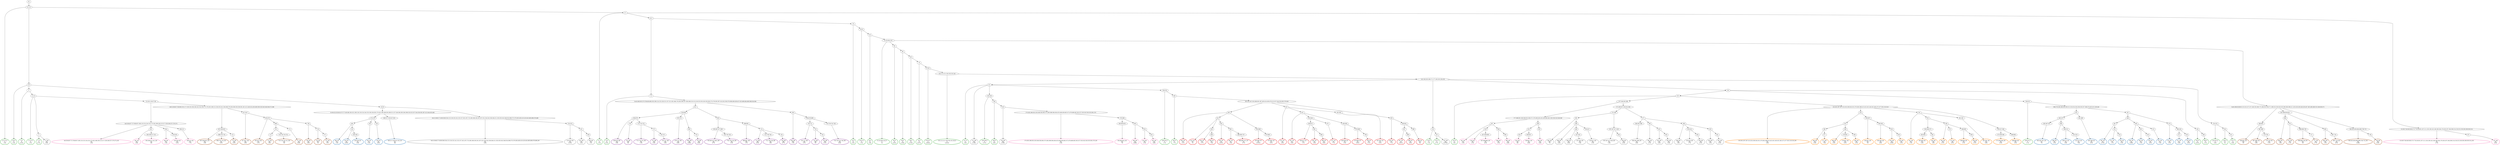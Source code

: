 digraph T {
	{
		rank=same
		396 [penwidth=3,colorscheme=set19,color=3,label="0;1;2;3_P\nP\n1.8%"]
		394 [penwidth=3,colorscheme=set19,color=3,label="4;6_P\nP\n4.4%"]
		392 [penwidth=3,colorscheme=set19,color=3,label="8_P\nP\n0.32%"]
		390 [penwidth=3,colorscheme=set19,color=3,label="11;13_P\nP\n1.5%"]
		388 [penwidth=3,colorscheme=set19,color=3,label="17_P\nP\n6.7%"]
		386 [penwidth=3,colorscheme=set19,color=3,label="5;7_P\nP\n2.5%"]
		383 [penwidth=3,colorscheme=set19,color=3,label="14_P\nP\n6.5%"]
		381 [penwidth=3,colorscheme=set19,color=3,label="16_P\nP\n3.5%"]
		379 [penwidth=3,colorscheme=set19,color=3,label="19;23_P\nP\n1.3%"]
		377 [penwidth=3,colorscheme=set19,color=3,label="29_P\nP\n1.8%"]
		375 [penwidth=3,colorscheme=set19,color=3,label="31;33;38;41;45_P\nP\n1%"]
		373 [penwidth=3,colorscheme=set19,color=3,label="60_P\nP\n0.61%"]
		371 [penwidth=3,colorscheme=set19,color=3,label="66_P\nP\n0.39%"]
		369 [penwidth=3,colorscheme=set19,color=3,label="68_P\nP\n0.23%"]
		367 [penwidth=3,colorscheme=set19,color=3,label="78_P\nP\n0.07%"]
		365 [penwidth=3,colorscheme=set19,color=3,label="87;92_P\nP\n0.064%"]
		363 [penwidth=3,colorscheme=set19,color=3,label="102;112;121;126;130;135;140_P\nP\n0.032%"]
		360 [penwidth=3,colorscheme=set19,color=3,label="211_P\nP\n2.6%"]
		358 [penwidth=3,colorscheme=set19,color=3,label="226;239_P\nP\n0.21%"]
		356 [penwidth=3,colorscheme=set19,color=3,label="248_P\nP\n6.9%"]
		354 [penwidth=3,colorscheme=set19,color=3,label="238;254_P\nP\n2.1%"]
		352 [penwidth=3,colorscheme=set19,color=3,label="263_P\nP\n7.7%"]
		350 [penwidth=3,colorscheme=set19,color=3,label="216_P\nP\n1.2%"]
		348 [penwidth=3,colorscheme=set19,color=3,label="247_P\nP\n8.7%"]
		345 [penwidth=3,colorscheme=set19,color=3,label="225_P\nP\n13%"]
		343 [penwidth=3,colorscheme=set19,color=3,label="236;252_P\nP\n5.1%"]
		341 [penwidth=3,colorscheme=set19,color=3,label="245_P\nP\n0.61%"]
		339 [penwidth=3,colorscheme=set19,color=3,label="260_P\nP\n5.2%"]
		337 [penwidth=3,colorscheme=set19,color=3,label="224;232_P\nP\n3.8%"]
		335 [penwidth=3,colorscheme=set19,color=3,label="244_P\nP\n2%"]
		333 [penwidth=3,colorscheme=set19,color=3,label="251_P\nP\n8.6%"]
		328 [penwidth=3,colorscheme=set19,color=2,label="494_M1\nM1\n1.4%"]
		326 [penwidth=3,colorscheme=set19,color=2,label="518_M1\nM1\n0.82%"]
		324 [penwidth=3,colorscheme=set19,color=2,label="530;538_M1\nM1\n5.9%"]
		322 [penwidth=3,colorscheme=set19,color=2,label="503_M1\nM1\n5.4%"]
		320 [penwidth=3,colorscheme=set19,color=2,label="529_M1\nM1\n6.6%"]
		318 [penwidth=3,colorscheme=set19,color=2,label="493;517;528;547;555_M1\nM1\n6%"]
		313 [penwidth=3,colorscheme=set19,color=2,label="482;497;507_M1\nM1\n7%"]
		311 [penwidth=3,colorscheme=set19,color=2,label="488_M1\nM1\n5.3%"]
		309 [penwidth=3,colorscheme=set19,color=2,label="506;513_M1\nM1\n5.9%"]
		307 [penwidth=3,colorscheme=set19,color=2,label="522;525_M1\nM1\n7.8%"]
		305 [penwidth=3,colorscheme=set19,color=2,label="481;496_M1\nM1\n8.5%"]
		301 [penwidth=3,colorscheme=set19,color=2,label="487_M1\nM1\n0.15%"]
		299 [penwidth=3,colorscheme=set19,color=2,label="521_M1\nM1\n1.1%"]
		297 [penwidth=3,colorscheme=set19,color=2,label="524_M1\nM1\n5.5%"]
		295 [penwidth=3,colorscheme=set19,color=2,label="495_M1\nM1\n0.96%"]
		293 [penwidth=3,colorscheme=set19,color=2,label="505_M1\nM1\n1.5%"]
		291 [penwidth=3,colorscheme=set19,color=2,label="520_M1\nM1\n6.4%"]
		289 [penwidth=3,colorscheme=set19,color=2,label="512_M1\nM1\n7.4%"]
		287 [penwidth=3,colorscheme=set19,color=2,label="474_M1\nM1\n2.3%"]
		284 [penwidth=3,colorscheme=set19,color=2,label="511_M1\nM1\n5.6%"]
		282 [penwidth=3,colorscheme=set19,color=2,label="519_M1\nM1\n8.4%"]
		279 [penwidth=3,colorscheme=set19,color=8,label="44;53;64;67;72;76;90;97;106;110;125;134;155;173;182;186;193;213;217;229;249;257;270;274_M2\nM2\n1.5%"]
		277 [penwidth=3,colorscheme=set19,color=8,label="291_M2\nM2\n2.6%"]
		275 [penwidth=3,colorscheme=set19,color=8,label="305;309;317;321_M2\nM2\n8%"]
		273 [penwidth=3,colorscheme=set19,color=8,label="304_M2\nM2\n1.5%"]
		271 [penwidth=3,colorscheme=set19,color=8,label="316;328_M2\nM2\n6.2%"]
		269 [penwidth=3,colorscheme=set19,color=8,label="308;315_M2\nM2\n7.7%"]
		266 [penwidth=3,colorscheme=set19,color=8,label="273;282;296;302;320;348;358;365;375;383;389;394;404;423;446;456;462;472;478;486;492;502;527;535;542;545;553;561;570_M2\nM2\n2.3%"]
		263 [penwidth=3,colorscheme=set19,color=8,label="595;604;623_M2\nM2\n7%"]
		261 [penwidth=3,colorscheme=set19,color=8,label="603_M2\nM2\n0.66%"]
		259 [penwidth=3,colorscheme=set19,color=8,label="614_M2\nM2\n5.2%"]
		257 [penwidth=3,colorscheme=set19,color=8,label="622_M2\nM2\n6.8%"]
		253 [penwidth=3,colorscheme=set19,color=8,label="587_M2\nM2\n2.5%"]
		251 [penwidth=3,colorscheme=set19,color=8,label="616_M2\nM2\n2.2%"]
		249 [penwidth=3,colorscheme=set19,color=8,label="637;649;663_M2\nM2\n6.2%"]
		247 [penwidth=3,colorscheme=set19,color=8,label="648_M2\nM2\n2.5%"]
		245 [penwidth=3,colorscheme=set19,color=8,label="662_M2\nM2\n6.6%"]
		241 [penwidth=3,colorscheme=set19,color=8,label="624_M2\nM2\n8%"]
		239 [penwidth=3,colorscheme=set19,color=8,label="636;647_M2\nM2\n6.6%"]
		237 [penwidth=3,colorscheme=set19,color=8,label="635_M2\nM2\n5.8%"]
		235 [penwidth=3,colorscheme=set19,color=8,label="22;28;37;40;49;59;65;73;77;81;83;91;107;111;120;139;142;148;160;164;179;183;187;194;206;214;218;222;230;283;290;303;314_M2\nM2\n3.7%"]
		233 [penwidth=3,colorscheme=set19,color=8,label="327_M2\nM2\n6.4%"]
		232 [penwidth=3,colorscheme=set19,color=9,label="17_M3\nM3\n3.6%"]
		230 [penwidth=3,colorscheme=set19,color=9,label="34;51;56;62;71;80;95;99;104;115;118;132;141;152;157;161;167;174;180;188;195;201;207;231;234;242;258;284;311;333;335;342;349;354;366;373;379;393;400;410;419;443;460;469;476;499_M3\nM3\n5.6%"]
		228 [penwidth=3,colorscheme=set19,color=9,label="514;523_M3\nM3\n0.53%"]
		226 [penwidth=3,colorscheme=set19,color=9,label="531_M3\nM3\n4.4%"]
		224 [penwidth=3,colorscheme=set19,color=9,label="539_M3\nM3\n11%"]
		223 [penwidth=3,colorscheme=set19,color=9,label="211_M3\nM3\n0.16%"]
		222 [penwidth=3,colorscheme=set19,color=9,label="255_M3\nM3\n0.29%"]
		221 [penwidth=3,colorscheme=set19,color=9,label="247_M3\nM3\n0.076%"]
		217 [penwidth=3,colorscheme=set19,color=9,label="392_M3\nM3\n7%"]
		215 [penwidth=3,colorscheme=set19,color=9,label="398_M3\nM3\n4.4%"]
		213 [penwidth=3,colorscheme=set19,color=9,label="408_M3\nM3\n0.9%"]
		211 [penwidth=3,colorscheme=set19,color=9,label="437;442_M3\nM3\n7.4%"]
		209 [penwidth=3,colorscheme=set19,color=9,label="418;427_M3\nM3\n5.2%"]
		207 [penwidth=3,colorscheme=set19,color=9,label="397;407;417;426_M3\nM3\n1.4%"]
		205 [penwidth=3,colorscheme=set19,color=9,label="436_M3\nM3\n6.4%"]
		202 [penwidth=3,colorscheme=set19,color=9,label="384;391;396_M3\nM3\n5.8%"]
		200 [penwidth=3,colorscheme=set19,color=9,label="395_M3\nM3\n4.1%"]
		198 [penwidth=3,colorscheme=set19,color=9,label="425_M3\nM3\n4.4%"]
		196 [penwidth=3,colorscheme=set19,color=9,label="435_M3\nM3\n5.4%"]
		194 [penwidth=3,colorscheme=set19,color=9,label="406_M3\nM3\n1.9%"]
		192 [penwidth=3,colorscheme=set19,color=9,label="416;424_M3\nM3\n1.7%"]
		190 [penwidth=3,colorscheme=set19,color=9,label="434_M3\nM3\n9.2%"]
		188 [penwidth=3,colorscheme=set19,color=9,label="433_M3\nM3\n2.5%"]
		186 [penwidth=3,colorscheme=set19,color=9,label="441_M3\nM3\n6.3%"]
		183 [penwidth=3,colorscheme=set19,color=7,label="607;638;653_M4\nM4\n1.8%"]
		181 [penwidth=3,colorscheme=set19,color=7,label="689;702;734_M4\nM4\n6.5%"]
		179 [penwidth=3,colorscheme=set19,color=7,label="713_M4\nM4\n6.5%"]
		177 [penwidth=3,colorscheme=set19,color=7,label="617;627_M4\nM4\n2.8%"]
		175 [penwidth=3,colorscheme=set19,color=7,label="652;675_M4\nM4\n5.1%"]
		171 [penwidth=3,colorscheme=set19,color=7,label="712_M4\nM4\n10%"]
		169 [penwidth=3,colorscheme=set19,color=7,label="719;728;733;741_M4\nM4\n5%"]
		167 [penwidth=3,colorscheme=set19,color=7,label="711_M4\nM4\n6.9%"]
		165 [penwidth=3,colorscheme=set19,color=7,label="700_M4\nM4\n3.9%"]
		163 [penwidth=3,colorscheme=set19,color=7,label="718_M4\nM4\n1%"]
		161 [penwidth=3,colorscheme=set19,color=7,label="727_M4\nM4\n12%"]
		158 [penwidth=3,colorscheme=set19,color=7,label="588;665_M4\nM4\n2%"]
		156 [penwidth=3,colorscheme=set19,color=7,label="687;699_M4\nM4\n2.6%"]
		154 [penwidth=3,colorscheme=set19,color=7,label="710;726_M4\nM4\n5.1%"]
		151 [penwidth=3,colorscheme=set19,color=7,label="664_M4\nM4\n1.8%"]
		149 [penwidth=3,colorscheme=set19,color=7,label="674_M4\nM4\n1.1%"]
		147 [penwidth=3,colorscheme=set19,color=7,label="686;698;709_M4\nM4\n2%"]
		145 [penwidth=3,colorscheme=set19,color=7,label="717_M4\nM4\n5.7%"]
		143 [penwidth=3,colorscheme=set19,color=7,label="685_M4\nM4\n1.5%"]
		141 [penwidth=3,colorscheme=set19,color=7,label="697;716_M4\nM4\n9.2%"]
		139 [penwidth=3,colorscheme=set19,color=7,label="605;625;650;684;696;708;725_M4\nM4\n0.48%"]
		137 [penwidth=3,colorscheme=set19,color=7,label="738_M4\nM4\n6.4%"]
		135 [penwidth=3,colorscheme=set19,color=5,label="253;261;267;287;313;325;339;345;351;370;382;388;415;422;431;445;451;461;471;477;501;510;516_M5\nM5\n2.9%"]
		131 [penwidth=3,colorscheme=set19,color=5,label="560_M5\nM5\n0.4%"]
		129 [penwidth=3,colorscheme=set19,color=5,label="577_M5\nM5\n7.4%"]
		127 [penwidth=3,colorscheme=set19,color=5,label="568_M5\nM5\n4.5%"]
		125 [penwidth=3,colorscheme=set19,color=5,label="576;601_M5\nM5\n8.2%"]
		123 [penwidth=3,colorscheme=set19,color=5,label="594_M5\nM5\n5.2%"]
		121 [penwidth=3,colorscheme=set19,color=5,label="559;567_M5\nM5\n2%"]
		119 [penwidth=3,colorscheme=set19,color=5,label="583;593_M5\nM5\n4.6%"]
		117 [penwidth=3,colorscheme=set19,color=5,label="610_M5\nM5\n0.36%"]
		115 [penwidth=3,colorscheme=set19,color=5,label="618_M5\nM5\n5.2%"]
		113 [penwidth=3,colorscheme=set19,color=5,label="541_M5\nM5\n1.2%"]
		109 [penwidth=3,colorscheme=set19,color=5,label="582;600_M5\nM5\n5.4%"]
		107 [penwidth=3,colorscheme=set19,color=5,label="592_M5\nM5\n10%"]
		105 [penwidth=3,colorscheme=set19,color=5,label="565_M5\nM5\n6.1%"]
		103 [penwidth=3,colorscheme=set19,color=5,label="574_M5\nM5\n6.3%"]
		101 [penwidth=3,colorscheme=set19,color=5,label="599;609_M5\nM5\n3.1%"]
		99 [penwidth=3,colorscheme=set19,color=5,label="639_M5\nM5\n6.1%"]
		97 [penwidth=3,colorscheme=set19,color=5,label="581;591_M5\nM5\n5.9%"]
		94 [penwidth=3,colorscheme=set19,color=5,label="573;580;590_M5\nM5\n9.3%"]
		92 [penwidth=3,colorscheme=set19,color=5,label="589;608_M5\nM5\n5.2%"]
		87 [penwidth=3,colorscheme=set19,color=4,label="656;679_M6\nM6\n2.9%"]
		85 [penwidth=3,colorscheme=set19,color=4,label="705_M6\nM6\n5%"]
		83 [penwidth=3,colorscheme=set19,color=4,label="715;724;732_M6\nM6\n1.3%"]
		81 [penwidth=3,colorscheme=set19,color=4,label="737_M6\nM6\n3.4%"]
		79 [penwidth=3,colorscheme=set19,color=4,label="745;747_M6\nM6\n5.4%"]
		77 [penwidth=3,colorscheme=set19,color=4,label="678;731_M6\nM6\n6.9%"]
		75 [penwidth=3,colorscheme=set19,color=4,label="693_M6\nM6\n0.96%"]
		73 [penwidth=3,colorscheme=set19,color=4,label="723_M6\nM6\n6.8%"]
		70 [penwidth=3,colorscheme=set19,color=4,label="655;667;677;692_M6\nM6\n8.7%"]
		68 [penwidth=3,colorscheme=set19,color=4,label="704;730;740_M6\nM6\n5.2%"]
		66 [penwidth=3,colorscheme=set19,color=4,label="666;691_M6\nM6\n1.1%"]
		64 [penwidth=3,colorscheme=set19,color=4,label="714_M6\nM6\n8.3%"]
		62 [penwidth=3,colorscheme=set19,color=4,label="722;736;739_M6\nM6\n10%"]
		60 [penwidth=3,colorscheme=set19,color=4,label="744_M6\nM6\n9.7%"]
		58 [penwidth=3,colorscheme=set19,color=4,label="628_M6\nM6\n1.5%"]
		55 [penwidth=3,colorscheme=set19,color=4,label="703;721_M6\nM6\n4.1%"]
		53 [penwidth=3,colorscheme=set19,color=4,label="735_M6\nM6\n3%"]
		51 [penwidth=3,colorscheme=set19,color=4,label="743_M6\nM6\n6.1%"]
		49 [penwidth=3,colorscheme=set19,color=4,label="720;729;742;746_M6\nM6\n9.4%"]
		46 [penwidth=3,colorscheme=set19,color=1,label="602_M7\nM7\n4.1%"]
		44 [penwidth=3,colorscheme=set19,color=1,label="613_M7\nM7\n1%"]
		42 [penwidth=3,colorscheme=set19,color=1,label="634_M7\nM7\n3.7%"]
		40 [penwidth=3,colorscheme=set19,color=1,label="646_M7\nM7\n7.9%"]
		38 [penwidth=3,colorscheme=set19,color=1,label="645_M7\nM7\n0.02%"]
		36 [penwidth=3,colorscheme=set19,color=1,label="661_M7\nM7\n1.8%"]
		34 [penwidth=3,colorscheme=set19,color=1,label="683;695;707_M7\nM7\n6.7%"]
		32 [penwidth=3,colorscheme=set19,color=1,label="633;660_M7\nM7\n0.023%"]
		30 [penwidth=3,colorscheme=set19,color=1,label="673;682_M7\nM7\n6.5%"]
		28 [penwidth=3,colorscheme=set19,color=1,label="612_M7\nM7\n4.8%"]
		26 [penwidth=3,colorscheme=set19,color=1,label="621_M7\nM7\n3.8%"]
		23 [penwidth=3,colorscheme=set19,color=1,label="659;672_M7\nM7\n1.1%"]
		21 [penwidth=3,colorscheme=set19,color=1,label="681_M7\nM7\n3.8%"]
		19 [penwidth=3,colorscheme=set19,color=1,label="694_M7\nM7\n6.6%"]
		17 [penwidth=3,colorscheme=set19,color=1,label="671_M7\nM7\n7.1%"]
		15 [penwidth=3,colorscheme=set19,color=1,label="643;658_M7\nM7\n3.3%"]
		13 [penwidth=3,colorscheme=set19,color=1,label="670;680_M7\nM7\n0.62%"]
		11 [penwidth=3,colorscheme=set19,color=1,label="706_M7\nM7\n5.1%"]
		9 [penwidth=3,colorscheme=set19,color=1,label="631;642_M7\nM7\n8.3%"]
		7 [penwidth=3,colorscheme=set19,color=1,label="620_M7\nM7\n7.1%"]
		4 [penwidth=3,colorscheme=set19,color=1,label="657_M7\nM7\n0.81%"]
		2 [penwidth=3,colorscheme=set19,color=1,label="669_M7\nM7\n6.9%"]
		0 [penwidth=3,colorscheme=set19,color=1,label="668_M7\nM7\n9%"]
	}
	398 [label="GL"]
	397 [label="0;1;2;3"]
	395 [label="4;6"]
	393 [label="8"]
	391 [label="11;13"]
	389 [label="17"]
	387 [label="5;7"]
	385 [label="9;12"]
	384 [label="14"]
	382 [label="16"]
	380 [label="19;23"]
	378 [label="29"]
	376 [label="31;33;38;41;45"]
	374 [label="60"]
	372 [label="66"]
	370 [label="68"]
	368 [label="78"]
	366 [label="87;92"]
	364 [label="102;112;121;126;130;135;140"]
	362 [label="143;149;163;166;171;177;185;191;204;205"]
	361 [label="211"]
	359 [label="226;239"]
	357 [label="248"]
	355 [label="238;254"]
	353 [label="263"]
	351 [label="216"]
	349 [label="247"]
	347 [label="220"]
	346 [label="225"]
	344 [label="236;252"]
	342 [label="245"]
	340 [label="260"]
	338 [label="224;232"]
	336 [label="244"]
	334 [label="251"]
	332 [label="10;20"]
	331 [label="25;30;32;35;39;43;47;57;74;85;96;100;101;109;116;119;124;144;153;156;158;165;170;181;190;198;203;209;221;227;240;264;285;294;299;318;323;337;344;356;362;367;413;444;455;463"]
	330 [label="473;479"]
	329 [label="494"]
	327 [label="518"]
	325 [label="530;538"]
	323 [label="503"]
	321 [label="529"]
	319 [label="493;517;528;547;555"]
	317 [label="266;276;280;286;295;300;312;319;324;334;338;350;357;368;374;402;421;429;440"]
	316 [label="452"]
	315 [label="465;475"]
	314 [label="482;497;507"]
	312 [label="488"]
	310 [label="506;513"]
	308 [label="522;525"]
	306 [label="481;496"]
	304 [label="457"]
	303 [label="464"]
	302 [label="487"]
	300 [label="521"]
	298 [label="524"]
	296 [label="495"]
	294 [label="505"]
	292 [label="520"]
	290 [label="512"]
	288 [label="474"]
	286 [label="480;504"]
	285 [label="511"]
	283 [label="519"]
	281 [label="15;18;21;26;27;36"]
	280 [label="44;53;64;67;72;76;90;97;106;110;125;134;155;173;182;186;193;213;217;229;249;257;270;274"]
	278 [label="291"]
	276 [label="305;309;317;321"]
	274 [label="304"]
	272 [label="316;328"]
	270 [label="308;315"]
	268 [label="255"]
	267 [label="273;282;296;302;320;348;358;365;375;383;389;394;404;423;446;456;462;472;478;486;492;502;527;535;542;545;553;561;570"]
	265 [label="579;586"]
	264 [label="595;604;623"]
	262 [label="603"]
	260 [label="614"]
	258 [label="622"]
	256 [label="237;246;262;268"]
	255 [label="277;288;301;340;346;352;363;371;376;390;405;432;450;485;491;500;536;543;546;569"]
	254 [label="587"]
	252 [label="616"]
	250 [label="637;649;663"]
	248 [label="648"]
	246 [label="662"]
	244 [label="596"]
	243 [label="615"]
	242 [label="624"]
	240 [label="636;647"]
	238 [label="635"]
	236 [label="22;28;37;40;49;59;65;73;77;81;83;91;107;111;120;139;142;148;160;164;179;183;187;194;206;214;218;222;230;283;290;303;314"]
	234 [label="327"]
	231 [label="34;51;56;62;71;80;95;99;104;115;118;132;141;152;157;161;167;174;180;188;195;201;207;231;234;242;258;284;311;333;335;342;349;354;366;373;379;393;400;410;419;443;460;469;476;499"]
	229 [label="514;523"]
	227 [label="531"]
	225 [label="539"]
	220 [label="272;289;307;326;341;364"]
	219 [label="372;385"]
	218 [label="392"]
	216 [label="398"]
	214 [label="408"]
	212 [label="437;442"]
	210 [label="418;427"]
	208 [label="397;407;417;426"]
	206 [label="436"]
	204 [label="377"]
	203 [label="384;391;396"]
	201 [label="395"]
	199 [label="425"]
	197 [label="435"]
	195 [label="406"]
	193 [label="416;424"]
	191 [label="434"]
	189 [label="433"]
	187 [label="441"]
	185 [label="48;52;58;63;75;86;89;105;117;129;133;136;138;145;154;159;172;178;192;199;212;228;233;241;256;269;279;293;306;330;336;361;401;412;449;454;458;466;509;526;540;549;556;572;598"]
	184 [label="607;638;653"]
	182 [label="689;702;734"]
	180 [label="713"]
	178 [label="617;627"]
	176 [label="652;675"]
	174 [label="688"]
	173 [label="701"]
	172 [label="712"]
	170 [label="719;728;733;741"]
	168 [label="711"]
	166 [label="700"]
	164 [label="718"]
	162 [label="727"]
	160 [label="54;61;69;82;88;93;113;122;127;137;146;150;168;175;196;202;259;271;298;322;329;343;355;360;380;386;411;420;428;439;448;459;467;483;489;498;532;548;563;571"]
	159 [label="588;665"]
	157 [label="687;699"]
	155 [label="710;726"]
	153 [label="597;606;626;651"]
	152 [label="664"]
	150 [label="674"]
	148 [label="686;698;709"]
	146 [label="717"]
	144 [label="685"]
	142 [label="697;716"]
	140 [label="605;625;650;684;696;708;725"]
	138 [label="738"]
	136 [label="253;261;267;287;313;325;339;345;351;370;382;388;415;422;431;445;451;461;471;477;501;510;516"]
	134 [label="533"]
	133 [label="552"]
	132 [label="560"]
	130 [label="577"]
	128 [label="568"]
	126 [label="576;601"]
	124 [label="594"]
	122 [label="559;567"]
	120 [label="583;593"]
	118 [label="610"]
	116 [label="618"]
	114 [label="541"]
	112 [label="551"]
	111 [label="558;566;575"]
	110 [label="582;600"]
	108 [label="592"]
	106 [label="565"]
	104 [label="574"]
	102 [label="599;609"]
	100 [label="639"]
	98 [label="581;591"]
	96 [label="550;557;564"]
	95 [label="573;580;590"]
	93 [label="589;608"]
	91 [label="24;42;46;50;55;70;79;84;94;98;103;108;114;123;128;131;147;151;162;169;176;184;189;197;200;208;210;215;219;223;235;243;250;265;275;278;292;297;310;332;359;378;399;409;438;447;453;468;484;490;508;534;584"]
	90 [label="611"]
	89 [label="619;640"]
	88 [label="656;679"]
	86 [label="705"]
	84 [label="715;724;732"]
	82 [label="737"]
	80 [label="745;747"]
	78 [label="678;731"]
	76 [label="693"]
	74 [label="723"]
	72 [label="629"]
	71 [label="655;667;677;692"]
	69 [label="704;730;740"]
	67 [label="666;691"]
	65 [label="714"]
	63 [label="722;736;739"]
	61 [label="744"]
	59 [label="628"]
	57 [label="654;676;690"]
	56 [label="703;721"]
	54 [label="735"]
	52 [label="743"]
	50 [label="720;729;742;746"]
	48 [label="281;331;347;353;369;381;387;403;414;430;470;515;537;544;554;562;578;585"]
	47 [label="602"]
	45 [label="613"]
	43 [label="634"]
	41 [label="646"]
	39 [label="645"]
	37 [label="661"]
	35 [label="683;695;707"]
	33 [label="633;660"]
	31 [label="673;682"]
	29 [label="612"]
	27 [label="621"]
	25 [label="632;644"]
	24 [label="659;672"]
	22 [label="681"]
	20 [label="694"]
	18 [label="671"]
	16 [label="643;658"]
	14 [label="670;680"]
	12 [label="706"]
	10 [label="631;642"]
	8 [label="620"]
	6 [label="630;641"]
	5 [label="657"]
	3 [label="669"]
	1 [label="668"]
	398 -> 397
	397 -> 396
	397 -> 395
	397 -> 387
	395 -> 394
	395 -> 393
	395 -> 332
	393 -> 392
	393 -> 391
	391 -> 390
	391 -> 389
	391 -> 281
	389 -> 388
	389 -> 232
	387 -> 386
	387 -> 385
	387 -> 236
	385 -> 384
	385 -> 382
	384 -> 383
	384 -> 91
	382 -> 381
	382 -> 380
	380 -> 379
	380 -> 378
	378 -> 377
	378 -> 376
	376 -> 375
	376 -> 374
	376 -> 160
	374 -> 373
	374 -> 372
	372 -> 371
	372 -> 370
	370 -> 369
	370 -> 368
	368 -> 367
	368 -> 366
	366 -> 365
	366 -> 364
	364 -> 363
	364 -> 362
	362 -> 361
	362 -> 351
	362 -> 347
	362 -> 338
	361 -> 360
	361 -> 359
	361 -> 355
	361 -> 223
	359 -> 358
	359 -> 357
	357 -> 356
	357 -> 268
	355 -> 354
	355 -> 353
	353 -> 352
	353 -> 48
	351 -> 350
	351 -> 349
	349 -> 348
	349 -> 221
	347 -> 346
	347 -> 344
	347 -> 342
	346 -> 345
	346 -> 256
	346 -> 136
	344 -> 343
	344 -> 317
	342 -> 341
	342 -> 340
	340 -> 339
	338 -> 337
	338 -> 336
	336 -> 335
	336 -> 334
	334 -> 333
	332 -> 331
	332 -> 231
	331 -> 330
	331 -> 319
	330 -> 329
	330 -> 323
	330 -> 321
	329 -> 328
	329 -> 327
	327 -> 326
	327 -> 325
	325 -> 324
	323 -> 322
	321 -> 320
	319 -> 318
	317 -> 316
	317 -> 304
	316 -> 315
	316 -> 306
	315 -> 314
	315 -> 312
	314 -> 313
	312 -> 311
	312 -> 310
	310 -> 309
	310 -> 308
	308 -> 307
	306 -> 305
	304 -> 303
	304 -> 288
	303 -> 302
	303 -> 296
	302 -> 301
	302 -> 300
	300 -> 299
	300 -> 298
	298 -> 297
	296 -> 295
	296 -> 294
	296 -> 290
	294 -> 293
	294 -> 292
	292 -> 291
	290 -> 289
	288 -> 287
	288 -> 286
	286 -> 285
	286 -> 283
	285 -> 284
	283 -> 282
	281 -> 280
	281 -> 185
	280 -> 279
	280 -> 278
	280 -> 274
	280 -> 270
	278 -> 277
	278 -> 276
	276 -> 275
	274 -> 273
	274 -> 272
	272 -> 271
	270 -> 269
	268 -> 267
	268 -> 222
	267 -> 266
	267 -> 265
	265 -> 264
	265 -> 262
	264 -> 263
	262 -> 261
	262 -> 260
	260 -> 259
	260 -> 258
	258 -> 257
	256 -> 255
	256 -> 220
	255 -> 254
	255 -> 244
	254 -> 253
	254 -> 252
	254 -> 248
	252 -> 251
	252 -> 250
	250 -> 249
	248 -> 247
	248 -> 246
	246 -> 245
	244 -> 243
	244 -> 238
	243 -> 242
	243 -> 240
	242 -> 241
	240 -> 239
	238 -> 237
	236 -> 235
	236 -> 234
	234 -> 233
	231 -> 230
	231 -> 229
	229 -> 228
	229 -> 227
	227 -> 226
	227 -> 225
	225 -> 224
	220 -> 219
	220 -> 204
	219 -> 218
	219 -> 208
	218 -> 217
	218 -> 216
	216 -> 215
	216 -> 214
	216 -> 210
	214 -> 213
	214 -> 212
	212 -> 211
	210 -> 209
	208 -> 207
	208 -> 206
	206 -> 205
	204 -> 203
	204 -> 201
	204 -> 195
	203 -> 202
	201 -> 200
	201 -> 199
	199 -> 198
	199 -> 197
	197 -> 196
	195 -> 194
	195 -> 193
	195 -> 189
	193 -> 192
	193 -> 191
	191 -> 190
	189 -> 188
	189 -> 187
	187 -> 186
	185 -> 184
	185 -> 178
	184 -> 183
	184 -> 182
	184 -> 180
	182 -> 181
	180 -> 179
	178 -> 177
	178 -> 176
	176 -> 175
	176 -> 174
	176 -> 166
	174 -> 173
	174 -> 168
	173 -> 172
	173 -> 170
	172 -> 171
	170 -> 169
	168 -> 167
	166 -> 165
	166 -> 164
	164 -> 163
	164 -> 162
	162 -> 161
	160 -> 159
	160 -> 153
	160 -> 140
	159 -> 158
	159 -> 157
	157 -> 156
	157 -> 155
	155 -> 154
	153 -> 152
	153 -> 144
	152 -> 151
	152 -> 150
	150 -> 149
	150 -> 148
	148 -> 147
	148 -> 146
	146 -> 145
	144 -> 143
	144 -> 142
	142 -> 141
	140 -> 139
	140 -> 138
	138 -> 137
	136 -> 135
	136 -> 134
	136 -> 114
	136 -> 96
	134 -> 133
	134 -> 122
	133 -> 132
	133 -> 128
	132 -> 131
	132 -> 130
	130 -> 129
	128 -> 127
	128 -> 126
	128 -> 124
	126 -> 125
	124 -> 123
	122 -> 121
	122 -> 120
	120 -> 119
	120 -> 118
	118 -> 117
	118 -> 116
	116 -> 115
	114 -> 113
	114 -> 112
	114 -> 98
	112 -> 111
	112 -> 106
	111 -> 110
	111 -> 108
	110 -> 109
	108 -> 107
	106 -> 105
	106 -> 104
	106 -> 102
	104 -> 103
	102 -> 101
	102 -> 100
	100 -> 99
	98 -> 97
	96 -> 95
	96 -> 93
	95 -> 94
	93 -> 92
	91 -> 90
	91 -> 59
	90 -> 89
	90 -> 72
	89 -> 88
	89 -> 78
	89 -> 76
	88 -> 87
	88 -> 86
	88 -> 84
	86 -> 85
	84 -> 83
	84 -> 82
	82 -> 81
	82 -> 80
	80 -> 79
	78 -> 77
	76 -> 75
	76 -> 74
	74 -> 73
	72 -> 71
	72 -> 67
	71 -> 70
	71 -> 69
	69 -> 68
	67 -> 66
	67 -> 65
	65 -> 64
	65 -> 63
	65 -> 61
	63 -> 62
	61 -> 60
	59 -> 58
	59 -> 57
	57 -> 56
	57 -> 50
	56 -> 55
	56 -> 54
	54 -> 53
	54 -> 52
	52 -> 51
	50 -> 49
	48 -> 47
	48 -> 29
	48 -> 8
	47 -> 46
	47 -> 45
	47 -> 33
	45 -> 44
	45 -> 43
	45 -> 39
	43 -> 42
	43 -> 41
	41 -> 40
	39 -> 38
	39 -> 37
	37 -> 36
	37 -> 35
	35 -> 34
	33 -> 32
	33 -> 31
	31 -> 30
	29 -> 28
	29 -> 27
	29 -> 10
	27 -> 26
	27 -> 25
	27 -> 16
	25 -> 24
	25 -> 18
	24 -> 23
	24 -> 22
	22 -> 21
	22 -> 20
	20 -> 19
	18 -> 17
	16 -> 15
	16 -> 14
	14 -> 13
	14 -> 12
	12 -> 11
	10 -> 9
	8 -> 7
	8 -> 6
	6 -> 5
	6 -> 1
	5 -> 4
	5 -> 3
	3 -> 2
	1 -> 0
}
